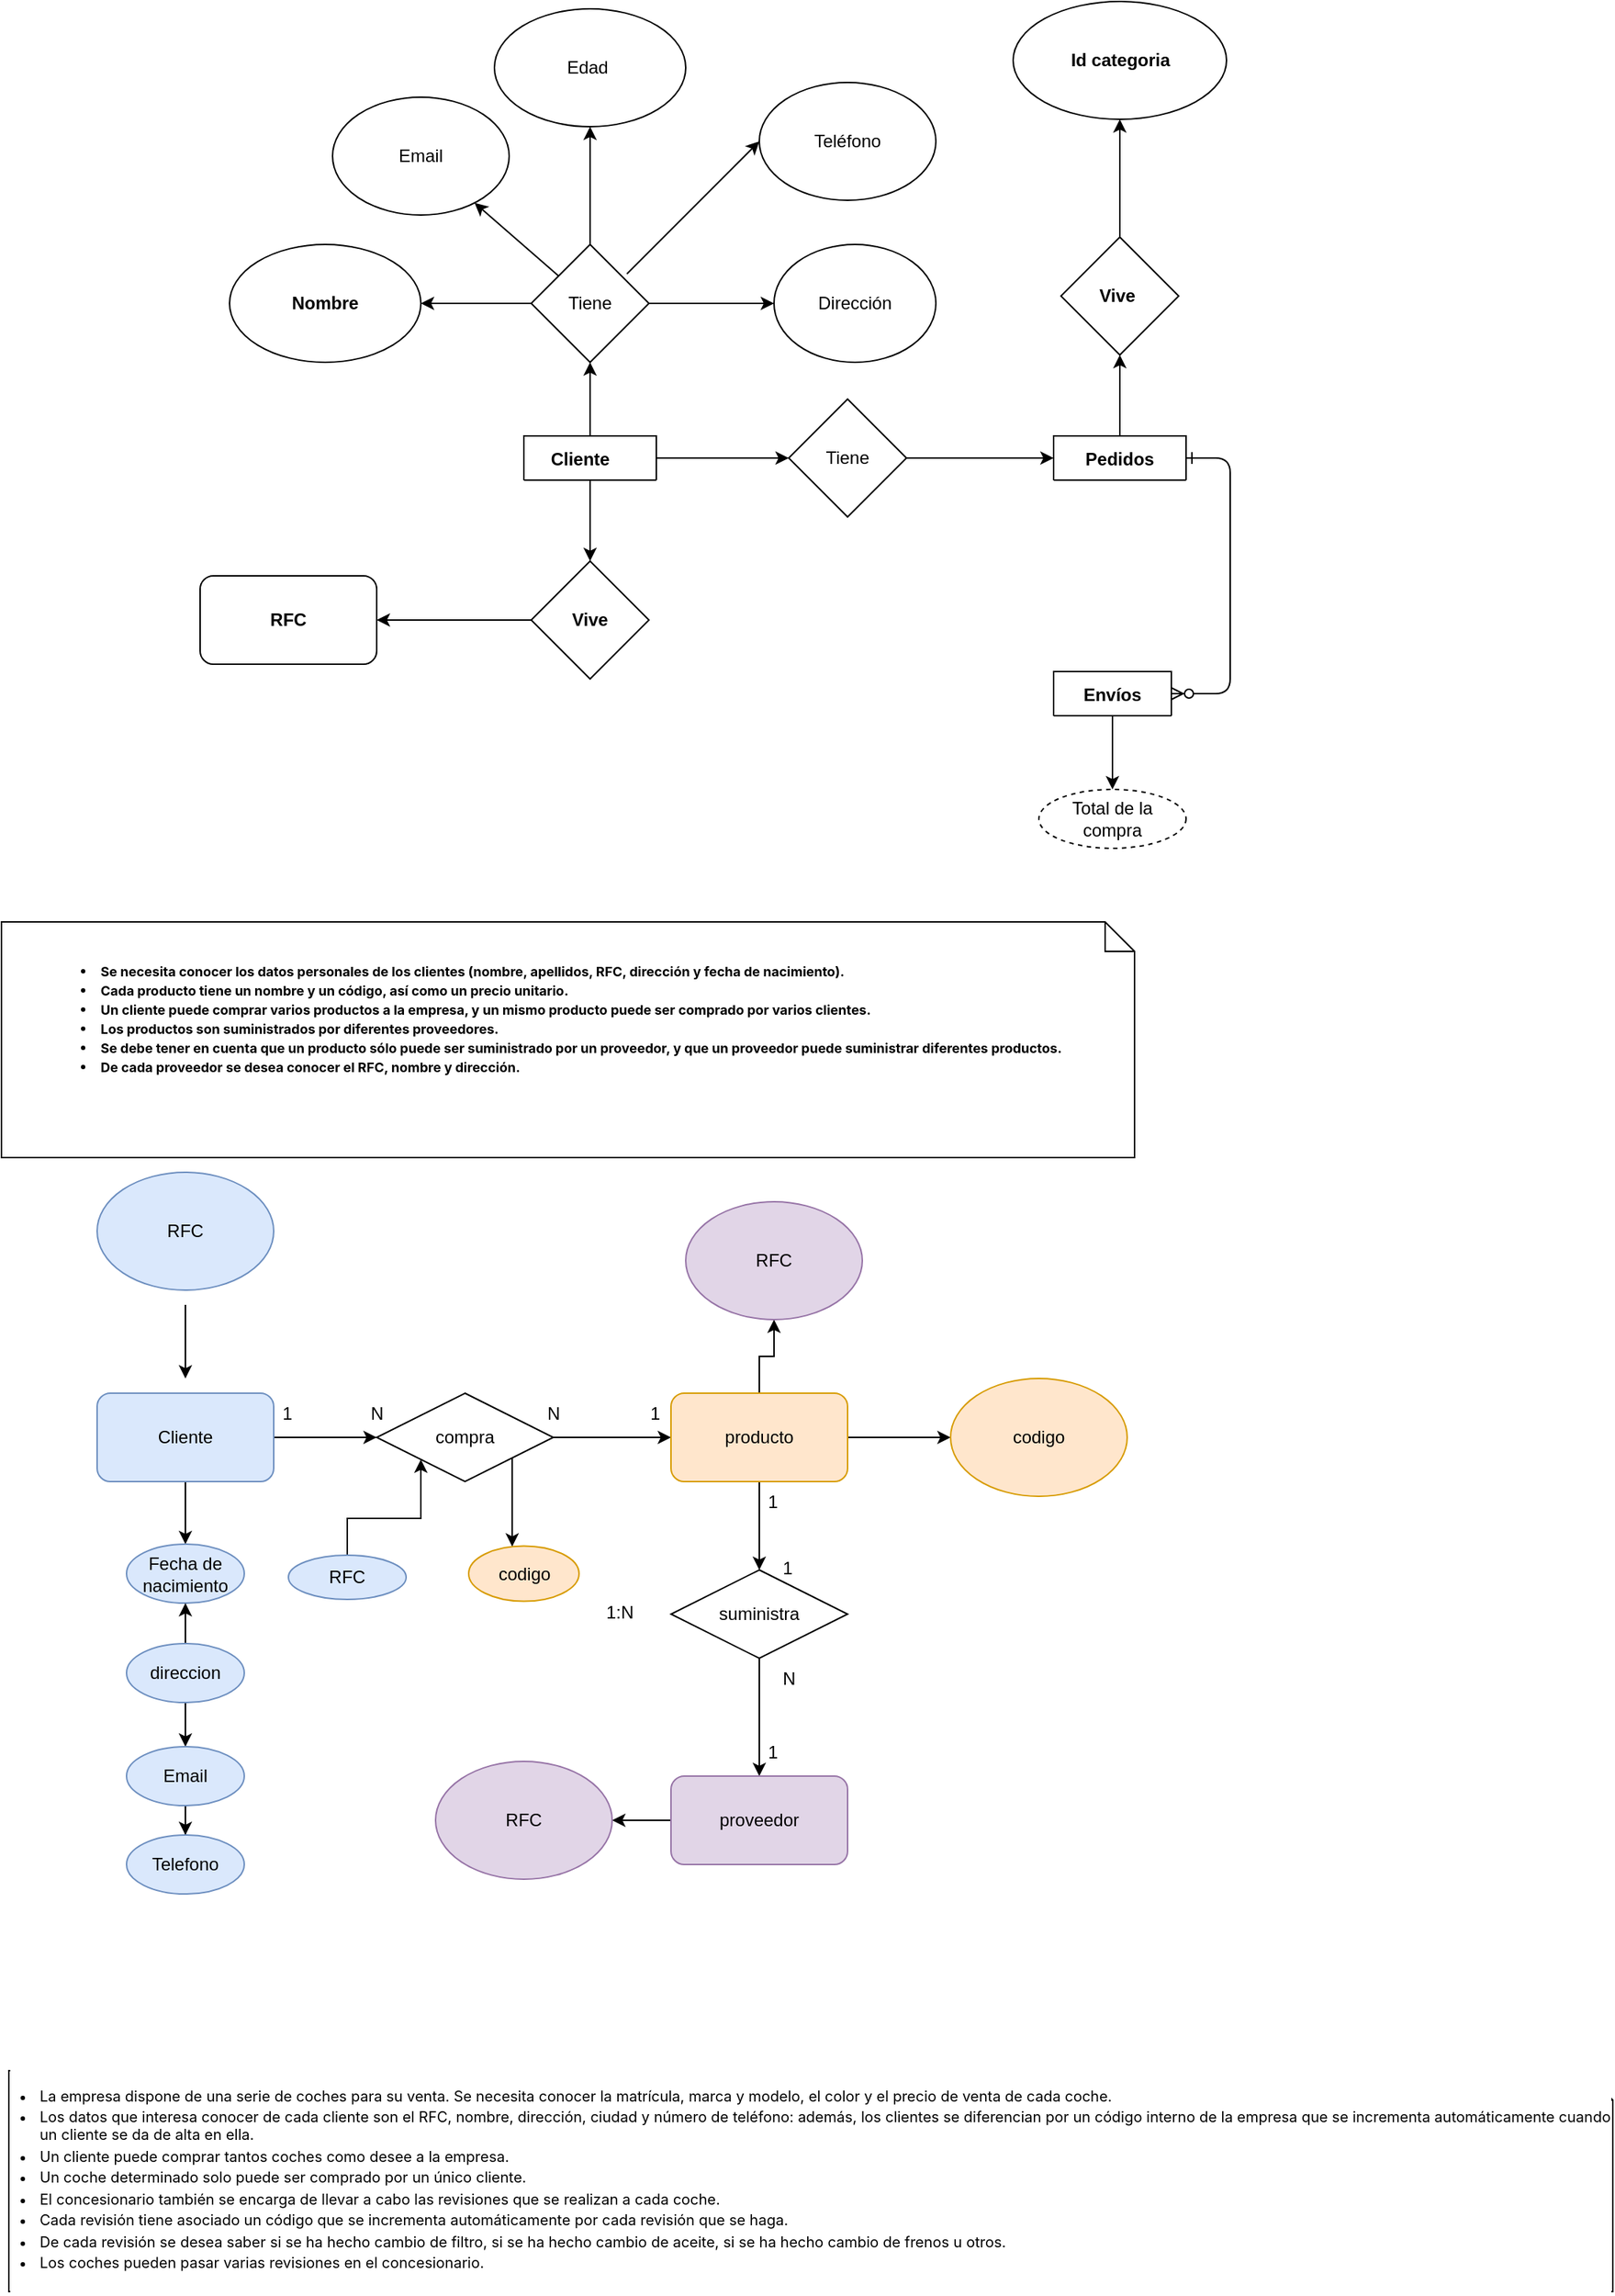 <mxfile version="21.6.9" type="github">
  <diagram id="R2lEEEUBdFMjLlhIrx00" name="Page-1">
    <mxGraphModel dx="2279" dy="1859" grid="1" gridSize="10" guides="1" tooltips="1" connect="1" arrows="1" fold="1" page="1" pageScale="1" pageWidth="850" pageHeight="1100" math="0" shadow="0" extFonts="Permanent Marker^https://fonts.googleapis.com/css?family=Permanent+Marker">
      <root>
        <mxCell id="0" />
        <mxCell id="1" parent="0" />
        <mxCell id="C-vyLk0tnHw3VtMMgP7b-12" value="" style="edgeStyle=entityRelationEdgeStyle;endArrow=ERzeroToMany;startArrow=ERone;endFill=1;startFill=0;" parent="1" source="C-vyLk0tnHw3VtMMgP7b-3" target="C-vyLk0tnHw3VtMMgP7b-17" edge="1">
          <mxGeometry width="100" height="100" relative="1" as="geometry">
            <mxPoint x="400" y="180" as="sourcePoint" />
            <mxPoint x="460" y="205" as="targetPoint" />
          </mxGeometry>
        </mxCell>
        <mxCell id="qtwtknoeKy0tqFDnTAvP-20" value="" style="edgeStyle=orthogonalEdgeStyle;rounded=0;orthogonalLoop=1;jettySize=auto;html=1;" edge="1" parent="1" source="C-vyLk0tnHw3VtMMgP7b-2" target="qtwtknoeKy0tqFDnTAvP-19">
          <mxGeometry relative="1" as="geometry" />
        </mxCell>
        <mxCell id="C-vyLk0tnHw3VtMMgP7b-2" value="Pedidos" style="shape=table;startSize=30;container=1;collapsible=1;childLayout=tableLayout;fixedRows=1;rowLines=0;fontStyle=1;align=center;resizeLast=1;" parent="1" vertex="1" collapsed="1">
          <mxGeometry x="450" y="120" width="90" height="30" as="geometry">
            <mxRectangle x="450" y="120" width="250" height="130" as="alternateBounds" />
          </mxGeometry>
        </mxCell>
        <mxCell id="C-vyLk0tnHw3VtMMgP7b-3" value="" style="shape=partialRectangle;collapsible=0;dropTarget=0;pointerEvents=0;fillColor=none;points=[[0,0.5],[1,0.5]];portConstraint=eastwest;top=0;left=0;right=0;bottom=1;" parent="C-vyLk0tnHw3VtMMgP7b-2" vertex="1">
          <mxGeometry y="30" width="250" height="30" as="geometry" />
        </mxCell>
        <mxCell id="C-vyLk0tnHw3VtMMgP7b-4" value="PK" style="shape=partialRectangle;overflow=hidden;connectable=0;fillColor=none;top=0;left=0;bottom=0;right=0;fontStyle=1;" parent="C-vyLk0tnHw3VtMMgP7b-3" vertex="1">
          <mxGeometry width="30" height="30" as="geometry">
            <mxRectangle width="30" height="30" as="alternateBounds" />
          </mxGeometry>
        </mxCell>
        <mxCell id="C-vyLk0tnHw3VtMMgP7b-5" value="order_id int NOT NULL " style="shape=partialRectangle;overflow=hidden;connectable=0;fillColor=none;top=0;left=0;bottom=0;right=0;align=left;spacingLeft=6;fontStyle=5;" parent="C-vyLk0tnHw3VtMMgP7b-3" vertex="1">
          <mxGeometry x="30" width="220" height="30" as="geometry">
            <mxRectangle width="220" height="30" as="alternateBounds" />
          </mxGeometry>
        </mxCell>
        <mxCell id="C-vyLk0tnHw3VtMMgP7b-6" value="" style="shape=partialRectangle;collapsible=0;dropTarget=0;pointerEvents=0;fillColor=none;points=[[0,0.5],[1,0.5]];portConstraint=eastwest;top=0;left=0;right=0;bottom=0;" parent="C-vyLk0tnHw3VtMMgP7b-2" vertex="1">
          <mxGeometry y="60" width="250" height="30" as="geometry" />
        </mxCell>
        <mxCell id="C-vyLk0tnHw3VtMMgP7b-7" value="FK1" style="shape=partialRectangle;overflow=hidden;connectable=0;fillColor=none;top=0;left=0;bottom=0;right=0;" parent="C-vyLk0tnHw3VtMMgP7b-6" vertex="1">
          <mxGeometry width="30" height="30" as="geometry">
            <mxRectangle width="30" height="30" as="alternateBounds" />
          </mxGeometry>
        </mxCell>
        <mxCell id="C-vyLk0tnHw3VtMMgP7b-8" value="customer_id int NOT NULL" style="shape=partialRectangle;overflow=hidden;connectable=0;fillColor=none;top=0;left=0;bottom=0;right=0;align=left;spacingLeft=6;" parent="C-vyLk0tnHw3VtMMgP7b-6" vertex="1">
          <mxGeometry x="30" width="220" height="30" as="geometry">
            <mxRectangle width="220" height="30" as="alternateBounds" />
          </mxGeometry>
        </mxCell>
        <mxCell id="C-vyLk0tnHw3VtMMgP7b-9" value="" style="shape=partialRectangle;collapsible=0;dropTarget=0;pointerEvents=0;fillColor=none;points=[[0,0.5],[1,0.5]];portConstraint=eastwest;top=0;left=0;right=0;bottom=0;" parent="C-vyLk0tnHw3VtMMgP7b-2" vertex="1">
          <mxGeometry y="90" width="250" height="30" as="geometry" />
        </mxCell>
        <mxCell id="C-vyLk0tnHw3VtMMgP7b-10" value="" style="shape=partialRectangle;overflow=hidden;connectable=0;fillColor=none;top=0;left=0;bottom=0;right=0;" parent="C-vyLk0tnHw3VtMMgP7b-9" vertex="1">
          <mxGeometry width="30" height="30" as="geometry">
            <mxRectangle width="30" height="30" as="alternateBounds" />
          </mxGeometry>
        </mxCell>
        <mxCell id="C-vyLk0tnHw3VtMMgP7b-11" value="order_date date NOT NULL" style="shape=partialRectangle;overflow=hidden;connectable=0;fillColor=none;top=0;left=0;bottom=0;right=0;align=left;spacingLeft=6;" parent="C-vyLk0tnHw3VtMMgP7b-9" vertex="1">
          <mxGeometry x="30" width="220" height="30" as="geometry">
            <mxRectangle width="220" height="30" as="alternateBounds" />
          </mxGeometry>
        </mxCell>
        <mxCell id="qtwtknoeKy0tqFDnTAvP-24" value="" style="edgeStyle=orthogonalEdgeStyle;rounded=0;orthogonalLoop=1;jettySize=auto;html=1;" edge="1" parent="1" source="C-vyLk0tnHw3VtMMgP7b-13" target="qtwtknoeKy0tqFDnTAvP-23">
          <mxGeometry relative="1" as="geometry" />
        </mxCell>
        <mxCell id="C-vyLk0tnHw3VtMMgP7b-13" value="Envíos" style="shape=table;startSize=30;container=1;collapsible=1;childLayout=tableLayout;fixedRows=1;rowLines=0;fontStyle=1;align=center;resizeLast=1;" parent="1" vertex="1" collapsed="1">
          <mxGeometry x="450" y="280" width="80" height="30" as="geometry">
            <mxRectangle x="450" y="280" width="250" height="130" as="alternateBounds" />
          </mxGeometry>
        </mxCell>
        <mxCell id="C-vyLk0tnHw3VtMMgP7b-14" value="" style="shape=partialRectangle;collapsible=0;dropTarget=0;pointerEvents=0;fillColor=none;points=[[0,0.5],[1,0.5]];portConstraint=eastwest;top=0;left=0;right=0;bottom=1;" parent="C-vyLk0tnHw3VtMMgP7b-13" vertex="1">
          <mxGeometry y="30" width="250" height="30" as="geometry" />
        </mxCell>
        <mxCell id="C-vyLk0tnHw3VtMMgP7b-15" value="PK" style="shape=partialRectangle;overflow=hidden;connectable=0;fillColor=none;top=0;left=0;bottom=0;right=0;fontStyle=1;" parent="C-vyLk0tnHw3VtMMgP7b-14" vertex="1">
          <mxGeometry width="30" height="30" as="geometry">
            <mxRectangle width="30" height="30" as="alternateBounds" />
          </mxGeometry>
        </mxCell>
        <mxCell id="C-vyLk0tnHw3VtMMgP7b-16" value="shipment_id int NOT NULL " style="shape=partialRectangle;overflow=hidden;connectable=0;fillColor=none;top=0;left=0;bottom=0;right=0;align=left;spacingLeft=6;fontStyle=5;" parent="C-vyLk0tnHw3VtMMgP7b-14" vertex="1">
          <mxGeometry x="30" width="220" height="30" as="geometry">
            <mxRectangle width="220" height="30" as="alternateBounds" />
          </mxGeometry>
        </mxCell>
        <mxCell id="C-vyLk0tnHw3VtMMgP7b-17" value="" style="shape=partialRectangle;collapsible=0;dropTarget=0;pointerEvents=0;fillColor=none;points=[[0,0.5],[1,0.5]];portConstraint=eastwest;top=0;left=0;right=0;bottom=0;" parent="C-vyLk0tnHw3VtMMgP7b-13" vertex="1">
          <mxGeometry y="60" width="250" height="30" as="geometry" />
        </mxCell>
        <mxCell id="C-vyLk0tnHw3VtMMgP7b-18" value="FK1" style="shape=partialRectangle;overflow=hidden;connectable=0;fillColor=none;top=0;left=0;bottom=0;right=0;" parent="C-vyLk0tnHw3VtMMgP7b-17" vertex="1">
          <mxGeometry width="30" height="30" as="geometry">
            <mxRectangle width="30" height="30" as="alternateBounds" />
          </mxGeometry>
        </mxCell>
        <mxCell id="C-vyLk0tnHw3VtMMgP7b-19" value="order_id int NOT NULL" style="shape=partialRectangle;overflow=hidden;connectable=0;fillColor=none;top=0;left=0;bottom=0;right=0;align=left;spacingLeft=6;" parent="C-vyLk0tnHw3VtMMgP7b-17" vertex="1">
          <mxGeometry x="30" width="220" height="30" as="geometry">
            <mxRectangle width="220" height="30" as="alternateBounds" />
          </mxGeometry>
        </mxCell>
        <mxCell id="C-vyLk0tnHw3VtMMgP7b-20" value="" style="shape=partialRectangle;collapsible=0;dropTarget=0;pointerEvents=0;fillColor=none;points=[[0,0.5],[1,0.5]];portConstraint=eastwest;top=0;left=0;right=0;bottom=0;" parent="C-vyLk0tnHw3VtMMgP7b-13" vertex="1">
          <mxGeometry y="90" width="250" height="30" as="geometry" />
        </mxCell>
        <mxCell id="C-vyLk0tnHw3VtMMgP7b-21" value="" style="shape=partialRectangle;overflow=hidden;connectable=0;fillColor=none;top=0;left=0;bottom=0;right=0;" parent="C-vyLk0tnHw3VtMMgP7b-20" vertex="1">
          <mxGeometry width="30" height="30" as="geometry">
            <mxRectangle width="30" height="30" as="alternateBounds" />
          </mxGeometry>
        </mxCell>
        <mxCell id="C-vyLk0tnHw3VtMMgP7b-22" value="shipment_date date NOT NULL" style="shape=partialRectangle;overflow=hidden;connectable=0;fillColor=none;top=0;left=0;bottom=0;right=0;align=left;spacingLeft=6;" parent="C-vyLk0tnHw3VtMMgP7b-20" vertex="1">
          <mxGeometry x="30" width="220" height="30" as="geometry">
            <mxRectangle width="220" height="30" as="alternateBounds" />
          </mxGeometry>
        </mxCell>
        <mxCell id="qtwtknoeKy0tqFDnTAvP-8" value="" style="edgeStyle=orthogonalEdgeStyle;rounded=0;orthogonalLoop=1;jettySize=auto;html=1;" edge="1" parent="1" source="C-vyLk0tnHw3VtMMgP7b-23" target="qtwtknoeKy0tqFDnTAvP-3">
          <mxGeometry relative="1" as="geometry" />
        </mxCell>
        <mxCell id="qtwtknoeKy0tqFDnTAvP-28" value="" style="edgeStyle=orthogonalEdgeStyle;rounded=0;orthogonalLoop=1;jettySize=auto;html=1;" edge="1" parent="1" source="C-vyLk0tnHw3VtMMgP7b-23" target="qtwtknoeKy0tqFDnTAvP-27">
          <mxGeometry relative="1" as="geometry" />
        </mxCell>
        <mxCell id="C-vyLk0tnHw3VtMMgP7b-23" value="Cliente    " style="shape=table;startSize=30;container=1;collapsible=1;childLayout=tableLayout;fixedRows=1;rowLines=0;fontStyle=1;align=center;resizeLast=1;" parent="1" vertex="1" collapsed="1">
          <mxGeometry x="90" y="120" width="90" height="30" as="geometry">
            <mxRectangle x="90" y="120" width="250" height="100" as="alternateBounds" />
          </mxGeometry>
        </mxCell>
        <mxCell id="C-vyLk0tnHw3VtMMgP7b-24" value="" style="shape=partialRectangle;collapsible=0;dropTarget=0;pointerEvents=0;fillColor=none;points=[[0,0.5],[1,0.5]];portConstraint=eastwest;top=0;left=0;right=0;bottom=1;" parent="C-vyLk0tnHw3VtMMgP7b-23" vertex="1">
          <mxGeometry y="30" width="250" height="30" as="geometry" />
        </mxCell>
        <mxCell id="C-vyLk0tnHw3VtMMgP7b-25" value="PK" style="shape=partialRectangle;overflow=hidden;connectable=0;fillColor=none;top=0;left=0;bottom=0;right=0;fontStyle=1;" parent="C-vyLk0tnHw3VtMMgP7b-24" vertex="1">
          <mxGeometry width="30" height="30" as="geometry">
            <mxRectangle width="30" height="30" as="alternateBounds" />
          </mxGeometry>
        </mxCell>
        <mxCell id="C-vyLk0tnHw3VtMMgP7b-26" value="customer_id int NOT NULL " style="shape=partialRectangle;overflow=hidden;connectable=0;fillColor=none;top=0;left=0;bottom=0;right=0;align=left;spacingLeft=6;fontStyle=5;" parent="C-vyLk0tnHw3VtMMgP7b-24" vertex="1">
          <mxGeometry x="30" width="220" height="30" as="geometry">
            <mxRectangle width="220" height="30" as="alternateBounds" />
          </mxGeometry>
        </mxCell>
        <mxCell id="C-vyLk0tnHw3VtMMgP7b-27" value="" style="shape=partialRectangle;collapsible=0;dropTarget=0;pointerEvents=0;fillColor=none;points=[[0,0.5],[1,0.5]];portConstraint=eastwest;top=0;left=0;right=0;bottom=0;" parent="C-vyLk0tnHw3VtMMgP7b-23" vertex="1">
          <mxGeometry y="60" width="250" height="30" as="geometry" />
        </mxCell>
        <mxCell id="C-vyLk0tnHw3VtMMgP7b-28" value="" style="shape=partialRectangle;overflow=hidden;connectable=0;fillColor=none;top=0;left=0;bottom=0;right=0;" parent="C-vyLk0tnHw3VtMMgP7b-27" vertex="1">
          <mxGeometry width="30" height="30" as="geometry">
            <mxRectangle width="30" height="30" as="alternateBounds" />
          </mxGeometry>
        </mxCell>
        <mxCell id="C-vyLk0tnHw3VtMMgP7b-29" value="customer_name char(50) NOT NULL" style="shape=partialRectangle;overflow=hidden;connectable=0;fillColor=none;top=0;left=0;bottom=0;right=0;align=left;spacingLeft=6;" parent="C-vyLk0tnHw3VtMMgP7b-27" vertex="1">
          <mxGeometry x="30" width="220" height="30" as="geometry">
            <mxRectangle width="220" height="30" as="alternateBounds" />
          </mxGeometry>
        </mxCell>
        <mxCell id="qtwtknoeKy0tqFDnTAvP-1" value="Nombre" style="ellipse;whiteSpace=wrap;html=1;startSize=30;fontStyle=1;" vertex="1" parent="1">
          <mxGeometry x="-110" y="-10" width="130" height="80" as="geometry" />
        </mxCell>
        <mxCell id="qtwtknoeKy0tqFDnTAvP-5" value="" style="edgeStyle=orthogonalEdgeStyle;rounded=0;orthogonalLoop=1;jettySize=auto;html=1;" edge="1" parent="1" source="qtwtknoeKy0tqFDnTAvP-3" target="qtwtknoeKy0tqFDnTAvP-4">
          <mxGeometry relative="1" as="geometry">
            <Array as="points">
              <mxPoint x="220" y="30" />
              <mxPoint x="220" y="30" />
            </Array>
          </mxGeometry>
        </mxCell>
        <mxCell id="qtwtknoeKy0tqFDnTAvP-9" value="" style="edgeStyle=orthogonalEdgeStyle;rounded=0;orthogonalLoop=1;jettySize=auto;html=1;" edge="1" parent="1" source="qtwtknoeKy0tqFDnTAvP-3" target="qtwtknoeKy0tqFDnTAvP-1">
          <mxGeometry relative="1" as="geometry" />
        </mxCell>
        <mxCell id="qtwtknoeKy0tqFDnTAvP-11" value="" style="edgeStyle=orthogonalEdgeStyle;rounded=0;orthogonalLoop=1;jettySize=auto;html=1;" edge="1" parent="1" source="qtwtknoeKy0tqFDnTAvP-3" target="qtwtknoeKy0tqFDnTAvP-10">
          <mxGeometry relative="1" as="geometry" />
        </mxCell>
        <mxCell id="qtwtknoeKy0tqFDnTAvP-3" value="Tiene" style="rhombus;whiteSpace=wrap;html=1;" vertex="1" parent="1">
          <mxGeometry x="95" y="-10" width="80" height="80" as="geometry" />
        </mxCell>
        <mxCell id="qtwtknoeKy0tqFDnTAvP-4" value="Dirección" style="ellipse;whiteSpace=wrap;html=1;" vertex="1" parent="1">
          <mxGeometry x="260" y="-10" width="110" height="80" as="geometry" />
        </mxCell>
        <mxCell id="qtwtknoeKy0tqFDnTAvP-10" value="Edad&amp;nbsp;" style="ellipse;whiteSpace=wrap;html=1;" vertex="1" parent="1">
          <mxGeometry x="70" y="-170" width="130" height="80" as="geometry" />
        </mxCell>
        <mxCell id="qtwtknoeKy0tqFDnTAvP-12" value="" style="endArrow=classic;html=1;rounded=0;entryX=0;entryY=0.5;entryDx=0;entryDy=0;" edge="1" parent="1" target="qtwtknoeKy0tqFDnTAvP-13">
          <mxGeometry width="50" height="50" relative="1" as="geometry">
            <mxPoint x="160" y="10" as="sourcePoint" />
            <mxPoint x="210" y="-40" as="targetPoint" />
          </mxGeometry>
        </mxCell>
        <mxCell id="qtwtknoeKy0tqFDnTAvP-13" value="Teléfono" style="ellipse;whiteSpace=wrap;html=1;" vertex="1" parent="1">
          <mxGeometry x="250" y="-120" width="120" height="80" as="geometry" />
        </mxCell>
        <mxCell id="qtwtknoeKy0tqFDnTAvP-17" value="" style="endArrow=classic;html=1;rounded=0;" edge="1" parent="1" source="qtwtknoeKy0tqFDnTAvP-3" target="qtwtknoeKy0tqFDnTAvP-18">
          <mxGeometry width="50" height="50" relative="1" as="geometry">
            <mxPoint x="80" as="sourcePoint" />
            <mxPoint x="60" y="-60" as="targetPoint" />
          </mxGeometry>
        </mxCell>
        <mxCell id="qtwtknoeKy0tqFDnTAvP-18" value="Email" style="ellipse;whiteSpace=wrap;html=1;" vertex="1" parent="1">
          <mxGeometry x="-40" y="-110" width="120" height="80" as="geometry" />
        </mxCell>
        <mxCell id="qtwtknoeKy0tqFDnTAvP-22" value="" style="edgeStyle=orthogonalEdgeStyle;rounded=0;orthogonalLoop=1;jettySize=auto;html=1;" edge="1" parent="1" source="qtwtknoeKy0tqFDnTAvP-19" target="qtwtknoeKy0tqFDnTAvP-21">
          <mxGeometry relative="1" as="geometry" />
        </mxCell>
        <mxCell id="qtwtknoeKy0tqFDnTAvP-19" value="Vive&amp;nbsp;" style="rhombus;whiteSpace=wrap;html=1;startSize=30;fontStyle=1;" vertex="1" parent="1">
          <mxGeometry x="455" y="-15" width="80" height="80" as="geometry" />
        </mxCell>
        <mxCell id="qtwtknoeKy0tqFDnTAvP-21" value="Id categoria" style="ellipse;whiteSpace=wrap;html=1;startSize=30;fontStyle=1;" vertex="1" parent="1">
          <mxGeometry x="422.5" y="-175" width="145" height="80" as="geometry" />
        </mxCell>
        <mxCell id="qtwtknoeKy0tqFDnTAvP-23" value="Total de la compra" style="ellipse;whiteSpace=wrap;html=1;align=center;dashed=1;" vertex="1" parent="1">
          <mxGeometry x="440" y="360" width="100" height="40" as="geometry" />
        </mxCell>
        <mxCell id="qtwtknoeKy0tqFDnTAvP-25" value="RFC" style="rounded=1;whiteSpace=wrap;html=1;startSize=30;fontStyle=1;" vertex="1" parent="1">
          <mxGeometry x="-130" y="215" width="120" height="60" as="geometry" />
        </mxCell>
        <mxCell id="qtwtknoeKy0tqFDnTAvP-29" value="" style="edgeStyle=orthogonalEdgeStyle;rounded=0;orthogonalLoop=1;jettySize=auto;html=1;" edge="1" parent="1" source="qtwtknoeKy0tqFDnTAvP-27" target="qtwtknoeKy0tqFDnTAvP-25">
          <mxGeometry relative="1" as="geometry" />
        </mxCell>
        <mxCell id="qtwtknoeKy0tqFDnTAvP-27" value="Vive" style="rhombus;whiteSpace=wrap;html=1;startSize=30;fontStyle=1;" vertex="1" parent="1">
          <mxGeometry x="95" y="205" width="80" height="80" as="geometry" />
        </mxCell>
        <mxCell id="qtwtknoeKy0tqFDnTAvP-32" value="Tiene" style="rhombus;whiteSpace=wrap;html=1;" vertex="1" parent="1">
          <mxGeometry x="270" y="95" width="80" height="80" as="geometry" />
        </mxCell>
        <mxCell id="qtwtknoeKy0tqFDnTAvP-33" value="" style="endArrow=classic;html=1;rounded=0;exitX=1;exitY=0.5;exitDx=0;exitDy=0;entryX=0;entryY=0.5;entryDx=0;entryDy=0;" edge="1" parent="1" source="C-vyLk0tnHw3VtMMgP7b-23" target="qtwtknoeKy0tqFDnTAvP-32">
          <mxGeometry width="50" height="50" relative="1" as="geometry">
            <mxPoint x="210" y="160" as="sourcePoint" />
            <mxPoint x="260" y="135" as="targetPoint" />
          </mxGeometry>
        </mxCell>
        <mxCell id="qtwtknoeKy0tqFDnTAvP-34" value="" style="endArrow=classic;html=1;rounded=0;entryX=0;entryY=0.5;entryDx=0;entryDy=0;exitX=1;exitY=0.5;exitDx=0;exitDy=0;" edge="1" parent="1" source="qtwtknoeKy0tqFDnTAvP-32" target="C-vyLk0tnHw3VtMMgP7b-2">
          <mxGeometry width="50" height="50" relative="1" as="geometry">
            <mxPoint x="360" y="134.5" as="sourcePoint" />
            <mxPoint x="440" y="134.5" as="targetPoint" />
          </mxGeometry>
        </mxCell>
        <mxCell id="qtwtknoeKy0tqFDnTAvP-37" value="&#xa;&lt;ul style=&quot;box-sizing: border-box; padding-left: 2em; margin-top: 0px; margin-bottom: 16px; font-family: -apple-system, BlinkMacSystemFont, &amp;quot;Segoe UI&amp;quot;, &amp;quot;Noto Sans&amp;quot;, Helvetica, Arial, sans-serif, &amp;quot;Apple Color Emoji&amp;quot;, &amp;quot;Segoe UI Emoji&amp;quot;; font-size: 9px; font-style: normal; font-variant-ligatures: normal; font-variant-caps: normal; letter-spacing: normal; orphans: 2; text-align: start; text-indent: 0px; text-transform: none; widows: 2; word-spacing: 0px; -webkit-text-stroke-width: 0px; text-decoration-thickness: initial; text-decoration-style: initial; text-decoration-color: initial;&quot; dir=&quot;auto&quot;&gt;&lt;li style=&quot;box-sizing: border-box; font-size: 9px;&quot;&gt;Se necesita conocer los datos personales de los clientes (nombre, apellidos, RFC, dirección y fecha de nacimiento).&lt;/li&gt;&lt;li style=&quot;box-sizing: border-box; margin-top: 0.25em; font-size: 9px;&quot;&gt;Cada producto tiene un nombre y un código, así como un precio unitario.&lt;/li&gt;&lt;li style=&quot;box-sizing: border-box; margin-top: 0.25em; font-size: 9px;&quot;&gt;Un cliente puede comprar varios productos a la empresa, y un mismo producto puede ser comprado por varios clientes.&lt;/li&gt;&lt;li style=&quot;box-sizing: border-box; margin-top: 0.25em; font-size: 9px;&quot;&gt;Los productos son suministrados por diferentes proveedores.&lt;/li&gt;&lt;li style=&quot;box-sizing: border-box; margin-top: 0.25em; font-size: 9px;&quot;&gt;Se debe tener en cuenta que un producto sólo puede ser suministrado por un proveedor, y que un proveedor puede suministrar diferentes productos.&lt;/li&gt;&lt;li style=&quot;box-sizing: border-box; margin-top: 0.25em; font-size: 9px;&quot;&gt;De cada proveedor se desea conocer el RFC, nombre y dirección.&lt;/li&gt;&lt;/ul&gt;&#xa;&#xa;" style="shape=note;size=20;whiteSpace=wrap;html=1;fontStyle=1;labelBackgroundColor=default;fontColor=#000000;fontSize=9;" vertex="1" parent="1">
          <mxGeometry x="-265" y="450" width="770" height="160" as="geometry" />
        </mxCell>
        <mxCell id="qtwtknoeKy0tqFDnTAvP-40" value="" style="edgeStyle=orthogonalEdgeStyle;rounded=0;orthogonalLoop=1;jettySize=auto;html=1;" edge="1" parent="1" source="qtwtknoeKy0tqFDnTAvP-38">
          <mxGeometry relative="1" as="geometry">
            <mxPoint x="-10" y="800" as="targetPoint" />
          </mxGeometry>
        </mxCell>
        <mxCell id="qtwtknoeKy0tqFDnTAvP-74" value="" style="edgeStyle=orthogonalEdgeStyle;rounded=0;orthogonalLoop=1;jettySize=auto;html=1;" edge="1" parent="1" source="qtwtknoeKy0tqFDnTAvP-38" target="qtwtknoeKy0tqFDnTAvP-72">
          <mxGeometry relative="1" as="geometry" />
        </mxCell>
        <mxCell id="qtwtknoeKy0tqFDnTAvP-38" value="Cliente" style="rounded=1;whiteSpace=wrap;html=1;fillColor=#dae8fc;strokeColor=#6c8ebf;" vertex="1" parent="1">
          <mxGeometry x="-200" y="770" width="120" height="60" as="geometry" />
        </mxCell>
        <mxCell id="qtwtknoeKy0tqFDnTAvP-44" value="" style="edgeStyle=orthogonalEdgeStyle;rounded=0;orthogonalLoop=1;jettySize=auto;html=1;" edge="1" parent="1" source="qtwtknoeKy0tqFDnTAvP-42" target="qtwtknoeKy0tqFDnTAvP-43">
          <mxGeometry relative="1" as="geometry" />
        </mxCell>
        <mxCell id="qtwtknoeKy0tqFDnTAvP-42" value="compra" style="shape=rhombus;perimeter=rhombusPerimeter;whiteSpace=wrap;html=1;align=center;" vertex="1" parent="1">
          <mxGeometry x="-10" y="770" width="120" height="60" as="geometry" />
        </mxCell>
        <mxCell id="qtwtknoeKy0tqFDnTAvP-46" value="" style="edgeStyle=orthogonalEdgeStyle;rounded=0;orthogonalLoop=1;jettySize=auto;html=1;" edge="1" parent="1" source="qtwtknoeKy0tqFDnTAvP-43" target="qtwtknoeKy0tqFDnTAvP-45">
          <mxGeometry relative="1" as="geometry" />
        </mxCell>
        <mxCell id="qtwtknoeKy0tqFDnTAvP-65" value="" style="edgeStyle=orthogonalEdgeStyle;rounded=0;orthogonalLoop=1;jettySize=auto;html=1;" edge="1" parent="1" source="qtwtknoeKy0tqFDnTAvP-43" target="qtwtknoeKy0tqFDnTAvP-63">
          <mxGeometry relative="1" as="geometry" />
        </mxCell>
        <mxCell id="qtwtknoeKy0tqFDnTAvP-66" value="" style="edgeStyle=orthogonalEdgeStyle;rounded=0;orthogonalLoop=1;jettySize=auto;html=1;" edge="1" parent="1" source="qtwtknoeKy0tqFDnTAvP-43" target="qtwtknoeKy0tqFDnTAvP-62">
          <mxGeometry relative="1" as="geometry" />
        </mxCell>
        <mxCell id="qtwtknoeKy0tqFDnTAvP-43" value="producto" style="rounded=1;whiteSpace=wrap;html=1;fillColor=#ffe6cc;strokeColor=#d79b00;" vertex="1" parent="1">
          <mxGeometry x="190" y="770" width="120" height="60" as="geometry" />
        </mxCell>
        <mxCell id="qtwtknoeKy0tqFDnTAvP-48" value="" style="edgeStyle=orthogonalEdgeStyle;rounded=0;orthogonalLoop=1;jettySize=auto;html=1;" edge="1" parent="1" source="qtwtknoeKy0tqFDnTAvP-45" target="qtwtknoeKy0tqFDnTAvP-47">
          <mxGeometry relative="1" as="geometry" />
        </mxCell>
        <mxCell id="qtwtknoeKy0tqFDnTAvP-45" value="suministra" style="shape=rhombus;perimeter=rhombusPerimeter;whiteSpace=wrap;html=1;align=center;" vertex="1" parent="1">
          <mxGeometry x="190" y="890" width="120" height="60" as="geometry" />
        </mxCell>
        <mxCell id="qtwtknoeKy0tqFDnTAvP-51" value="" style="edgeStyle=orthogonalEdgeStyle;rounded=0;orthogonalLoop=1;jettySize=auto;html=1;" edge="1" parent="1" source="qtwtknoeKy0tqFDnTAvP-47" target="qtwtknoeKy0tqFDnTAvP-50">
          <mxGeometry relative="1" as="geometry" />
        </mxCell>
        <mxCell id="qtwtknoeKy0tqFDnTAvP-47" value="proveedor" style="rounded=1;whiteSpace=wrap;html=1;fillColor=#e1d5e7;strokeColor=#9673a6;" vertex="1" parent="1">
          <mxGeometry x="190" y="1030" width="120" height="60" as="geometry" />
        </mxCell>
        <mxCell id="qtwtknoeKy0tqFDnTAvP-49" value="RFC" style="ellipse;whiteSpace=wrap;html=1;fillColor=#dae8fc;strokeColor=#6c8ebf;" vertex="1" parent="1">
          <mxGeometry x="-200" y="620" width="120" height="80" as="geometry" />
        </mxCell>
        <mxCell id="qtwtknoeKy0tqFDnTAvP-50" value="RFC" style="ellipse;whiteSpace=wrap;html=1;fillColor=#e1d5e7;strokeColor=#9673a6;" vertex="1" parent="1">
          <mxGeometry x="30" y="1020" width="120" height="80" as="geometry" />
        </mxCell>
        <mxCell id="qtwtknoeKy0tqFDnTAvP-52" value="1" style="text;strokeColor=none;fillColor=none;spacingLeft=4;spacingRight=4;overflow=hidden;rotatable=0;points=[[0,0.5],[1,0.5]];portConstraint=eastwest;fontSize=12;whiteSpace=wrap;html=1;" vertex="1" parent="1">
          <mxGeometry x="250" y="1000" width="40" height="30" as="geometry" />
        </mxCell>
        <mxCell id="qtwtknoeKy0tqFDnTAvP-53" value="N" style="text;strokeColor=none;fillColor=none;spacingLeft=4;spacingRight=4;overflow=hidden;rotatable=0;points=[[0,0.5],[1,0.5]];portConstraint=eastwest;fontSize=12;whiteSpace=wrap;html=1;" vertex="1" parent="1">
          <mxGeometry x="260" y="950" width="40" height="30" as="geometry" />
        </mxCell>
        <mxCell id="qtwtknoeKy0tqFDnTAvP-54" value="1:N" style="text;strokeColor=none;fillColor=none;spacingLeft=4;spacingRight=4;overflow=hidden;rotatable=0;points=[[0,0.5],[1,0.5]];portConstraint=eastwest;fontSize=12;whiteSpace=wrap;html=1;" vertex="1" parent="1">
          <mxGeometry x="140" y="905" width="40" height="30" as="geometry" />
        </mxCell>
        <mxCell id="qtwtknoeKy0tqFDnTAvP-55" value="1" style="text;strokeColor=none;fillColor=none;spacingLeft=4;spacingRight=4;overflow=hidden;rotatable=0;points=[[0,0.5],[1,0.5]];portConstraint=eastwest;fontSize=12;whiteSpace=wrap;html=1;" vertex="1" parent="1">
          <mxGeometry x="260" y="875" width="40" height="30" as="geometry" />
        </mxCell>
        <mxCell id="qtwtknoeKy0tqFDnTAvP-56" value="1" style="text;strokeColor=none;fillColor=none;spacingLeft=4;spacingRight=4;overflow=hidden;rotatable=0;points=[[0,0.5],[1,0.5]];portConstraint=eastwest;fontSize=12;whiteSpace=wrap;html=1;" vertex="1" parent="1">
          <mxGeometry x="250" y="830" width="40" height="30" as="geometry" />
        </mxCell>
        <mxCell id="qtwtknoeKy0tqFDnTAvP-57" value="1" style="text;strokeColor=none;fillColor=none;spacingLeft=4;spacingRight=4;overflow=hidden;rotatable=0;points=[[0,0.5],[1,0.5]];portConstraint=eastwest;fontSize=12;whiteSpace=wrap;html=1;" vertex="1" parent="1">
          <mxGeometry x="170" y="770" width="40" height="30" as="geometry" />
        </mxCell>
        <mxCell id="qtwtknoeKy0tqFDnTAvP-58" value="N" style="text;strokeColor=none;fillColor=none;spacingLeft=4;spacingRight=4;overflow=hidden;rotatable=0;points=[[0,0.5],[1,0.5]];portConstraint=eastwest;fontSize=12;whiteSpace=wrap;html=1;" vertex="1" parent="1">
          <mxGeometry x="100" y="770" width="40" height="30" as="geometry" />
        </mxCell>
        <mxCell id="qtwtknoeKy0tqFDnTAvP-59" value="N" style="text;strokeColor=none;fillColor=none;spacingLeft=4;spacingRight=4;overflow=hidden;rotatable=0;points=[[0,0.5],[1,0.5]];portConstraint=eastwest;fontSize=12;whiteSpace=wrap;html=1;" vertex="1" parent="1">
          <mxGeometry x="-20" y="770" width="40" height="30" as="geometry" />
        </mxCell>
        <mxCell id="qtwtknoeKy0tqFDnTAvP-60" value="1" style="text;strokeColor=none;fillColor=none;spacingLeft=4;spacingRight=4;overflow=hidden;rotatable=0;points=[[0,0.5],[1,0.5]];portConstraint=eastwest;fontSize=12;whiteSpace=wrap;html=1;" vertex="1" parent="1">
          <mxGeometry x="-80" y="770" width="40" height="30" as="geometry" />
        </mxCell>
        <mxCell id="qtwtknoeKy0tqFDnTAvP-61" value="" style="endArrow=classic;html=1;rounded=0;" edge="1" parent="1">
          <mxGeometry width="50" height="50" relative="1" as="geometry">
            <mxPoint x="-140" y="710" as="sourcePoint" />
            <mxPoint x="-140" y="760" as="targetPoint" />
          </mxGeometry>
        </mxCell>
        <mxCell id="qtwtknoeKy0tqFDnTAvP-62" value="RFC" style="ellipse;whiteSpace=wrap;html=1;fillColor=#e1d5e7;strokeColor=#9673a6;" vertex="1" parent="1">
          <mxGeometry x="200" y="640" width="120" height="80" as="geometry" />
        </mxCell>
        <mxCell id="qtwtknoeKy0tqFDnTAvP-63" value="codigo" style="ellipse;whiteSpace=wrap;html=1;fillColor=#ffe6cc;strokeColor=#d79b00;" vertex="1" parent="1">
          <mxGeometry x="380" y="760" width="120" height="80" as="geometry" />
        </mxCell>
        <mxCell id="qtwtknoeKy0tqFDnTAvP-71" style="edgeStyle=orthogonalEdgeStyle;rounded=0;orthogonalLoop=1;jettySize=auto;html=1;entryX=0;entryY=1;entryDx=0;entryDy=0;" edge="1" parent="1" source="qtwtknoeKy0tqFDnTAvP-67" target="qtwtknoeKy0tqFDnTAvP-42">
          <mxGeometry relative="1" as="geometry" />
        </mxCell>
        <mxCell id="qtwtknoeKy0tqFDnTAvP-67" value="RFC" style="ellipse;whiteSpace=wrap;html=1;fillColor=#dae8fc;strokeColor=#6c8ebf;" vertex="1" parent="1">
          <mxGeometry x="-70" y="880" width="80" height="30" as="geometry" />
        </mxCell>
        <mxCell id="qtwtknoeKy0tqFDnTAvP-68" value="codigo" style="ellipse;whiteSpace=wrap;html=1;fillColor=#ffe6cc;strokeColor=#d79b00;" vertex="1" parent="1">
          <mxGeometry x="52.5" y="873.75" width="75" height="37.5" as="geometry" />
        </mxCell>
        <mxCell id="qtwtknoeKy0tqFDnTAvP-69" value="" style="edgeStyle=orthogonalEdgeStyle;rounded=0;orthogonalLoop=1;jettySize=auto;html=1;" edge="1" parent="1" source="qtwtknoeKy0tqFDnTAvP-42" target="qtwtknoeKy0tqFDnTAvP-68">
          <mxGeometry relative="1" as="geometry">
            <Array as="points">
              <mxPoint x="80" y="830" />
              <mxPoint x="80" y="830" />
            </Array>
          </mxGeometry>
        </mxCell>
        <mxCell id="qtwtknoeKy0tqFDnTAvP-72" value="Fecha de nacimiento" style="ellipse;whiteSpace=wrap;html=1;fillColor=#dae8fc;strokeColor=#6c8ebf;" vertex="1" parent="1">
          <mxGeometry x="-180" y="872.5" width="80" height="40" as="geometry" />
        </mxCell>
        <mxCell id="qtwtknoeKy0tqFDnTAvP-76" value="" style="edgeStyle=orthogonalEdgeStyle;rounded=0;orthogonalLoop=1;jettySize=auto;html=1;" edge="1" parent="1" source="qtwtknoeKy0tqFDnTAvP-75" target="qtwtknoeKy0tqFDnTAvP-72">
          <mxGeometry relative="1" as="geometry" />
        </mxCell>
        <mxCell id="qtwtknoeKy0tqFDnTAvP-78" value="" style="edgeStyle=orthogonalEdgeStyle;rounded=0;orthogonalLoop=1;jettySize=auto;html=1;" edge="1" parent="1" source="qtwtknoeKy0tqFDnTAvP-75" target="qtwtknoeKy0tqFDnTAvP-77">
          <mxGeometry relative="1" as="geometry" />
        </mxCell>
        <mxCell id="qtwtknoeKy0tqFDnTAvP-75" value="direccion" style="ellipse;whiteSpace=wrap;html=1;fillColor=#dae8fc;strokeColor=#6c8ebf;" vertex="1" parent="1">
          <mxGeometry x="-180" y="940" width="80" height="40" as="geometry" />
        </mxCell>
        <mxCell id="qtwtknoeKy0tqFDnTAvP-81" value="" style="edgeStyle=orthogonalEdgeStyle;rounded=0;orthogonalLoop=1;jettySize=auto;html=1;" edge="1" parent="1" source="qtwtknoeKy0tqFDnTAvP-77" target="qtwtknoeKy0tqFDnTAvP-80">
          <mxGeometry relative="1" as="geometry" />
        </mxCell>
        <mxCell id="qtwtknoeKy0tqFDnTAvP-77" value="Email" style="ellipse;whiteSpace=wrap;html=1;fillColor=#dae8fc;strokeColor=#6c8ebf;" vertex="1" parent="1">
          <mxGeometry x="-180" y="1010" width="80" height="40" as="geometry" />
        </mxCell>
        <mxCell id="qtwtknoeKy0tqFDnTAvP-80" value="Telefono" style="ellipse;whiteSpace=wrap;html=1;fillColor=#dae8fc;strokeColor=#6c8ebf;" vertex="1" parent="1">
          <mxGeometry x="-180" y="1070" width="80" height="40" as="geometry" />
        </mxCell>
        <mxCell id="qtwtknoeKy0tqFDnTAvP-82" value="&lt;font style=&quot;font-size: 10px;&quot;&gt;&lt;br style=&quot;&quot;&gt;&lt;/font&gt;&lt;ul style=&quot;box-sizing: border-box; padding-left: 2em; margin-top: 0px; margin-bottom: 16px; font-family: -apple-system, BlinkMacSystemFont, &amp;quot;Segoe UI&amp;quot;, &amp;quot;Noto Sans&amp;quot;, Helvetica, Arial, sans-serif, &amp;quot;Apple Color Emoji&amp;quot;, &amp;quot;Segoe UI Emoji&amp;quot;; font-style: normal; font-variant-ligatures: normal; font-variant-caps: normal; font-weight: 400; letter-spacing: normal; orphans: 2; text-align: start; text-indent: 0px; text-transform: none; widows: 2; word-spacing: 0px; -webkit-text-stroke-width: 0px; text-decoration-thickness: initial; text-decoration-style: initial; text-decoration-color: initial; font-size: 10px;&quot; dir=&quot;auto&quot;&gt;&lt;li style=&quot;box-sizing: border-box;&quot;&gt;&lt;font style=&quot;font-size: 10px;&quot;&gt;La empresa dispone de una serie de coches para su venta. Se necesita conocer la matrícula, marca y modelo, el color y el precio de venta de cada coche.&lt;/font&gt;&lt;/li&gt;&lt;li style=&quot;box-sizing: border-box; margin-top: 0.25em;&quot;&gt;&lt;font style=&quot;font-size: 10px;&quot;&gt;Los datos que interesa conocer de cada cliente son el RFC, nombre, dirección, ciudad y número de teléfono: además, los clientes se diferencian por un código interno de la empresa que se incrementa automáticamente cuando un cliente se da de alta en ella.&lt;/font&gt;&lt;/li&gt;&lt;li style=&quot;box-sizing: border-box; margin-top: 0.25em;&quot;&gt;&lt;font style=&quot;font-size: 10px;&quot;&gt;Un cliente puede comprar tantos coches como desee a la empresa.&lt;/font&gt;&lt;/li&gt;&lt;li style=&quot;box-sizing: border-box; margin-top: 0.25em;&quot;&gt;&lt;font style=&quot;font-size: 10px;&quot;&gt;Un coche determinado solo puede ser comprado por un único cliente.&lt;/font&gt;&lt;/li&gt;&lt;li style=&quot;box-sizing: border-box; margin-top: 0.25em;&quot;&gt;&lt;font style=&quot;font-size: 10px;&quot;&gt;El concesionario también se encarga de llevar a cabo las revisiones que se realizan a cada coche.&lt;/font&gt;&lt;/li&gt;&lt;li style=&quot;box-sizing: border-box; margin-top: 0.25em;&quot;&gt;&lt;font style=&quot;font-size: 10px;&quot;&gt;Cada revisión tiene asociado un código que se incrementa automáticamente por cada revisión que se haga.&lt;/font&gt;&lt;/li&gt;&lt;li style=&quot;box-sizing: border-box; margin-top: 0.25em;&quot;&gt;&lt;font style=&quot;font-size: 10px;&quot;&gt;De cada revisión se desea saber si se ha hecho cambio de filtro, si se ha hecho cambio de aceite, si se ha hecho cambio de frenos u otros.&lt;/font&gt;&lt;/li&gt;&lt;li style=&quot;box-sizing: border-box; margin-top: 0.25em;&quot;&gt;&lt;font style=&quot;font-size: 10px;&quot;&gt;Los coches pueden pasar varias revisiones en el concesionario.&lt;/font&gt;&lt;/li&gt;&lt;/ul&gt;" style="shape=note;size=20;whiteSpace=wrap;html=1;fillColor=#FFFFFF;gradientColor=none;labelBackgroundColor=default;fontColor=#000000;fontSize=9;" vertex="1" parent="1">
          <mxGeometry x="-260" y="1230" width="1090" height="150" as="geometry" />
        </mxCell>
      </root>
    </mxGraphModel>
  </diagram>
</mxfile>
